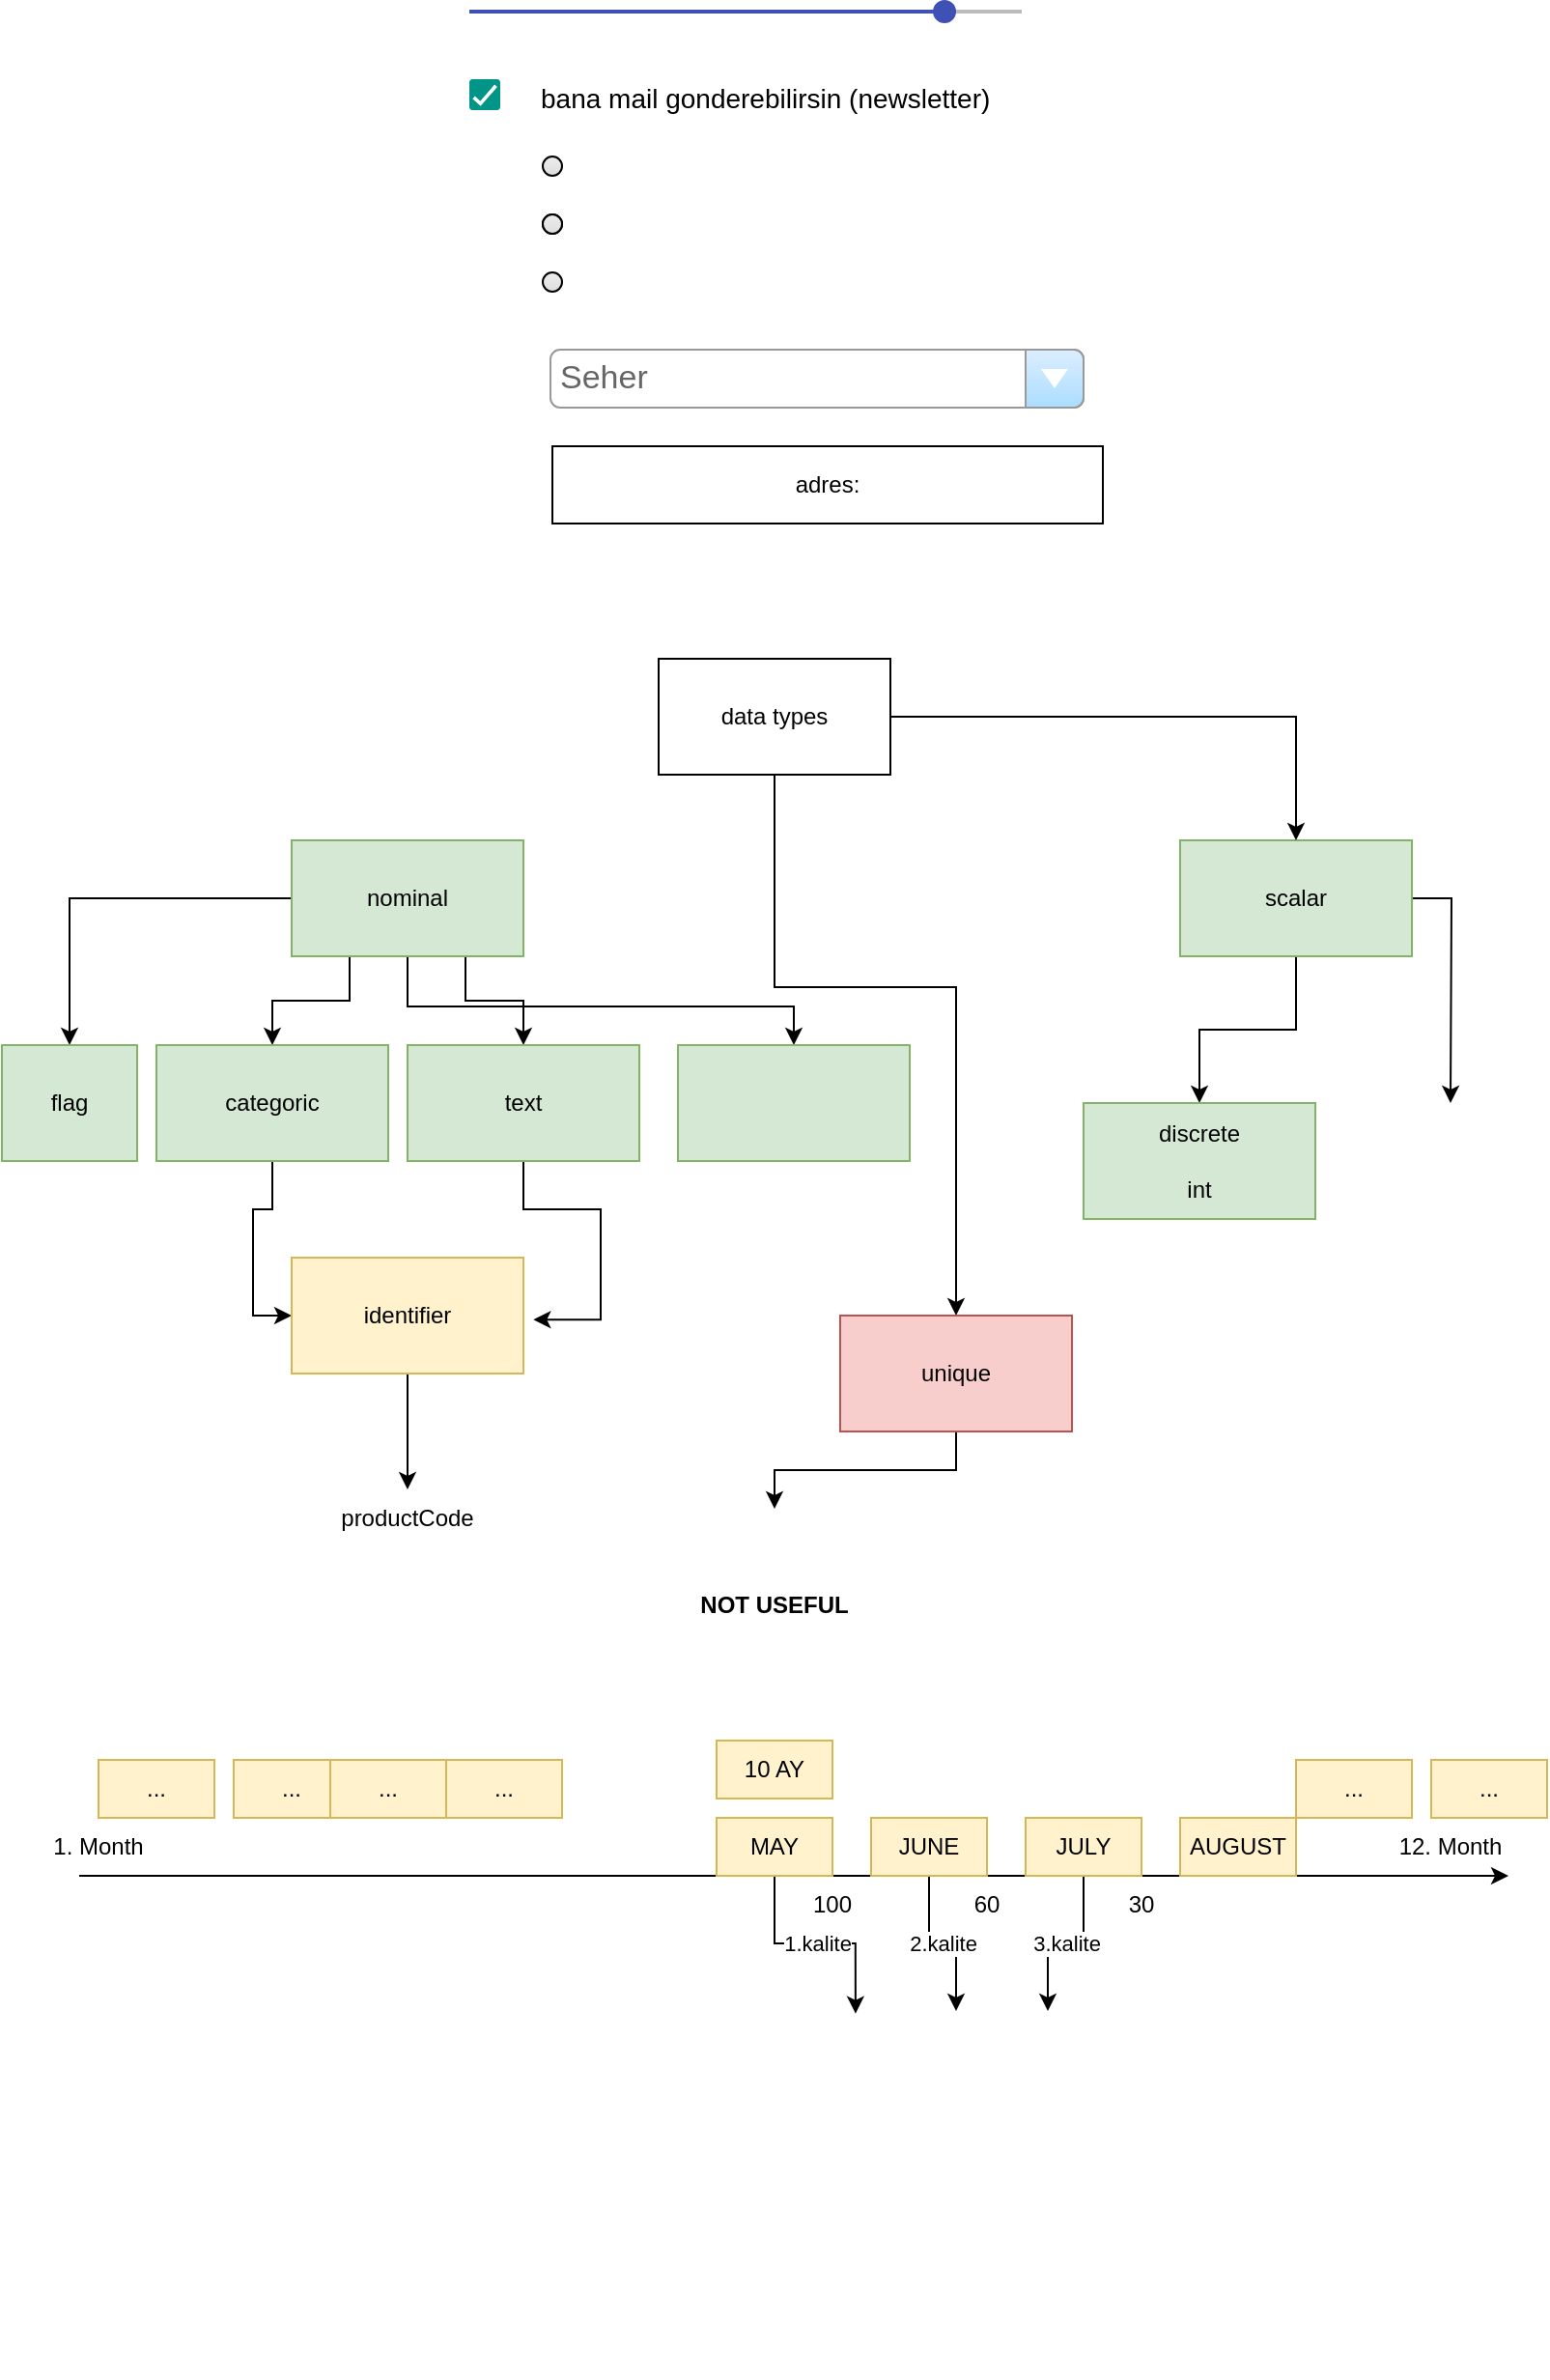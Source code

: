 <mxfile version="21.2.8" type="device">
  <diagram name="Page-1" id="OextRIwjr96wx9zovTPX">
    <mxGraphModel dx="1362" dy="-326" grid="1" gridSize="10" guides="1" tooltips="1" connect="1" arrows="1" fold="1" page="1" pageScale="1" pageWidth="827" pageHeight="1169" math="0" shadow="0">
      <root>
        <mxCell id="0" />
        <mxCell id="1" parent="0" />
        <mxCell id="Yumt4GPHSuuM6BwttOtD-1" value="" style="dashed=0;verticalLabelPosition=bottom;verticalAlign=top;align=center;shape=mxgraph.gmdl.slider2;barPos=86.02;strokeColor=#3F51B5;opacity=100;strokeWidth=2;fillColor=#3F51B5;handleSize=10;shadow=0;html=1;" vertex="1" parent="1">
          <mxGeometry x="252" y="1290" width="286" height="10" as="geometry" />
        </mxCell>
        <mxCell id="Yumt4GPHSuuM6BwttOtD-2" value="" style="dashed=0;labelPosition=right;align=left;shape=mxgraph.gmdl.checkbox;strokeColor=none;fillColor=#009587;strokeWidth=2;aspect=fixed;sketch=0;html=1;" vertex="1" parent="1">
          <mxGeometry x="252" y="1330" width="16" height="16" as="geometry" />
        </mxCell>
        <mxCell id="Yumt4GPHSuuM6BwttOtD-3" value="bana mail gonderebilirsin (newsletter)" style="text;html=1;strokeColor=none;fillColor=none;align=left;verticalAlign=middle;whiteSpace=wrap;rounded=0;fontSize=14;" vertex="1" parent="1">
          <mxGeometry x="287" y="1320" width="293" height="40" as="geometry" />
        </mxCell>
        <mxCell id="Yumt4GPHSuuM6BwttOtD-4" value="" style="html=1;shadow=0;dashed=0;shape=mxgraph.bootstrap.radioButton2;labelPosition=right;verticalLabelPosition=middle;align=left;verticalAlign=middle;gradientColor=#DEDEDE;fillColor=#EDEDED;checked=0;spacing=5;checkedFill=#0085FC;checkedStroke=#ffffff;sketch=0;" vertex="1" parent="1">
          <mxGeometry x="290" y="1370" width="10" height="10" as="geometry" />
        </mxCell>
        <mxCell id="Yumt4GPHSuuM6BwttOtD-5" value="" style="html=1;shadow=0;dashed=0;shape=mxgraph.bootstrap.radioButton2;labelPosition=right;verticalLabelPosition=middle;align=left;verticalAlign=middle;gradientColor=#DEDEDE;fillColor=#EDEDED;checked=0;spacing=5;checkedFill=#0085FC;checkedStroke=#ffffff;sketch=0;" vertex="1" parent="1">
          <mxGeometry x="290" y="1400" width="10" height="10" as="geometry" />
        </mxCell>
        <mxCell id="Yumt4GPHSuuM6BwttOtD-6" value="" style="html=1;shadow=0;dashed=0;shape=mxgraph.bootstrap.radioButton2;labelPosition=right;verticalLabelPosition=middle;align=left;verticalAlign=middle;gradientColor=#DEDEDE;fillColor=#EDEDED;checked=0;spacing=5;checkedFill=#0085FC;checkedStroke=#ffffff;sketch=0;" vertex="1" parent="1">
          <mxGeometry x="290" y="1400" width="10" height="10" as="geometry" />
        </mxCell>
        <mxCell id="Yumt4GPHSuuM6BwttOtD-7" value="" style="html=1;shadow=0;dashed=0;shape=mxgraph.bootstrap.radioButton2;labelPosition=right;verticalLabelPosition=middle;align=left;verticalAlign=middle;gradientColor=#DEDEDE;fillColor=#EDEDED;checked=0;spacing=5;checkedFill=#0085FC;checkedStroke=#ffffff;sketch=0;" vertex="1" parent="1">
          <mxGeometry x="290" y="1430" width="10" height="10" as="geometry" />
        </mxCell>
        <mxCell id="Yumt4GPHSuuM6BwttOtD-8" value="Seher" style="strokeWidth=1;shadow=0;dashed=0;align=center;html=1;shape=mxgraph.mockup.forms.comboBox;strokeColor=#999999;fillColor=#ddeeff;align=left;fillColor2=#aaddff;mainText=;fontColor=#666666;fontSize=17;spacingLeft=3;" vertex="1" parent="1">
          <mxGeometry x="294" y="1470" width="276" height="30" as="geometry" />
        </mxCell>
        <mxCell id="Yumt4GPHSuuM6BwttOtD-9" value="adres:" style="rounded=0;whiteSpace=wrap;html=1;" vertex="1" parent="1">
          <mxGeometry x="295" y="1520" width="285" height="40" as="geometry" />
        </mxCell>
        <mxCell id="Yumt4GPHSuuM6BwttOtD-10" style="edgeStyle=orthogonalEdgeStyle;rounded=0;orthogonalLoop=1;jettySize=auto;html=1;" edge="1" parent="1" source="Yumt4GPHSuuM6BwttOtD-14" target="Yumt4GPHSuuM6BwttOtD-28">
          <mxGeometry relative="1" as="geometry" />
        </mxCell>
        <mxCell id="Yumt4GPHSuuM6BwttOtD-11" style="edgeStyle=orthogonalEdgeStyle;rounded=0;orthogonalLoop=1;jettySize=auto;html=1;exitX=0.25;exitY=1;exitDx=0;exitDy=0;entryX=0.5;entryY=0;entryDx=0;entryDy=0;" edge="1" parent="1" source="Yumt4GPHSuuM6BwttOtD-14" target="Yumt4GPHSuuM6BwttOtD-24">
          <mxGeometry relative="1" as="geometry" />
        </mxCell>
        <mxCell id="Yumt4GPHSuuM6BwttOtD-12" style="edgeStyle=orthogonalEdgeStyle;rounded=0;orthogonalLoop=1;jettySize=auto;html=1;exitX=0.75;exitY=1;exitDx=0;exitDy=0;entryX=0.5;entryY=0;entryDx=0;entryDy=0;" edge="1" parent="1" source="Yumt4GPHSuuM6BwttOtD-14" target="Yumt4GPHSuuM6BwttOtD-22">
          <mxGeometry relative="1" as="geometry" />
        </mxCell>
        <mxCell id="Yumt4GPHSuuM6BwttOtD-13" style="edgeStyle=orthogonalEdgeStyle;rounded=0;orthogonalLoop=1;jettySize=auto;html=1;" edge="1" parent="1" source="Yumt4GPHSuuM6BwttOtD-14" target="Yumt4GPHSuuM6BwttOtD-33">
          <mxGeometry relative="1" as="geometry">
            <Array as="points">
              <mxPoint x="220" y="1810" />
              <mxPoint x="420" y="1810" />
            </Array>
          </mxGeometry>
        </mxCell>
        <mxCell id="Yumt4GPHSuuM6BwttOtD-14" value="nominal" style="rounded=0;whiteSpace=wrap;html=1;fillColor=#d5e8d4;strokeColor=#82b366;" vertex="1" parent="1">
          <mxGeometry x="160" y="1724" width="120" height="60" as="geometry" />
        </mxCell>
        <mxCell id="Yumt4GPHSuuM6BwttOtD-15" style="edgeStyle=orthogonalEdgeStyle;rounded=0;orthogonalLoop=1;jettySize=auto;html=1;entryX=0.5;entryY=0;entryDx=0;entryDy=0;" edge="1" parent="1" source="Yumt4GPHSuuM6BwttOtD-17" target="Yumt4GPHSuuM6BwttOtD-27">
          <mxGeometry relative="1" as="geometry" />
        </mxCell>
        <mxCell id="Yumt4GPHSuuM6BwttOtD-16" style="edgeStyle=orthogonalEdgeStyle;rounded=0;orthogonalLoop=1;jettySize=auto;html=1;entryX=0.5;entryY=0;entryDx=0;entryDy=0;" edge="1" parent="1" source="Yumt4GPHSuuM6BwttOtD-17">
          <mxGeometry relative="1" as="geometry">
            <mxPoint x="760" y="1860" as="targetPoint" />
          </mxGeometry>
        </mxCell>
        <mxCell id="Yumt4GPHSuuM6BwttOtD-17" value="scalar" style="rounded=0;whiteSpace=wrap;html=1;fillColor=#d5e8d4;strokeColor=#82b366;" vertex="1" parent="1">
          <mxGeometry x="620" y="1724" width="120" height="60" as="geometry" />
        </mxCell>
        <mxCell id="Yumt4GPHSuuM6BwttOtD-18" style="edgeStyle=orthogonalEdgeStyle;rounded=0;orthogonalLoop=1;jettySize=auto;html=1;" edge="1" parent="1" source="Yumt4GPHSuuM6BwttOtD-20" target="Yumt4GPHSuuM6BwttOtD-17">
          <mxGeometry relative="1" as="geometry" />
        </mxCell>
        <mxCell id="Yumt4GPHSuuM6BwttOtD-19" style="edgeStyle=orthogonalEdgeStyle;rounded=0;orthogonalLoop=1;jettySize=auto;html=1;entryX=0.5;entryY=0;entryDx=0;entryDy=0;" edge="1" parent="1" source="Yumt4GPHSuuM6BwttOtD-20" target="Yumt4GPHSuuM6BwttOtD-26">
          <mxGeometry relative="1" as="geometry">
            <Array as="points">
              <mxPoint x="410" y="1800" />
              <mxPoint x="504" y="1800" />
            </Array>
          </mxGeometry>
        </mxCell>
        <mxCell id="Yumt4GPHSuuM6BwttOtD-20" value="data types" style="rounded=0;whiteSpace=wrap;html=1;" vertex="1" parent="1">
          <mxGeometry x="350" y="1630" width="120" height="60" as="geometry" />
        </mxCell>
        <mxCell id="Yumt4GPHSuuM6BwttOtD-21" style="edgeStyle=orthogonalEdgeStyle;rounded=0;orthogonalLoop=1;jettySize=auto;html=1;entryX=1.043;entryY=0.535;entryDx=0;entryDy=0;entryPerimeter=0;" edge="1" parent="1" source="Yumt4GPHSuuM6BwttOtD-22" target="Yumt4GPHSuuM6BwttOtD-30">
          <mxGeometry relative="1" as="geometry">
            <Array as="points">
              <mxPoint x="280" y="1915" />
              <mxPoint x="320" y="1915" />
              <mxPoint x="320" y="1972" />
            </Array>
          </mxGeometry>
        </mxCell>
        <mxCell id="Yumt4GPHSuuM6BwttOtD-22" value="text" style="rounded=0;whiteSpace=wrap;html=1;fillColor=#d5e8d4;strokeColor=#82b366;" vertex="1" parent="1">
          <mxGeometry x="220" y="1830" width="120" height="60" as="geometry" />
        </mxCell>
        <mxCell id="Yumt4GPHSuuM6BwttOtD-23" style="edgeStyle=orthogonalEdgeStyle;rounded=0;orthogonalLoop=1;jettySize=auto;html=1;entryX=0;entryY=0.5;entryDx=0;entryDy=0;" edge="1" parent="1" source="Yumt4GPHSuuM6BwttOtD-24" target="Yumt4GPHSuuM6BwttOtD-30">
          <mxGeometry relative="1" as="geometry" />
        </mxCell>
        <mxCell id="Yumt4GPHSuuM6BwttOtD-24" value="categoric" style="rounded=0;whiteSpace=wrap;html=1;fillColor=#d5e8d4;strokeColor=#82b366;" vertex="1" parent="1">
          <mxGeometry x="90" y="1830" width="120" height="60" as="geometry" />
        </mxCell>
        <mxCell id="Yumt4GPHSuuM6BwttOtD-25" style="edgeStyle=orthogonalEdgeStyle;rounded=0;orthogonalLoop=1;jettySize=auto;html=1;entryX=0.5;entryY=0;entryDx=0;entryDy=0;" edge="1" parent="1" source="Yumt4GPHSuuM6BwttOtD-26" target="Yumt4GPHSuuM6BwttOtD-31">
          <mxGeometry relative="1" as="geometry" />
        </mxCell>
        <mxCell id="Yumt4GPHSuuM6BwttOtD-26" value="unique" style="rounded=0;whiteSpace=wrap;html=1;fillColor=#f8cecc;strokeColor=#b85450;" vertex="1" parent="1">
          <mxGeometry x="444" y="1970" width="120" height="60" as="geometry" />
        </mxCell>
        <mxCell id="Yumt4GPHSuuM6BwttOtD-27" value="discrete&lt;br&gt;&lt;br&gt;int" style="rounded=0;whiteSpace=wrap;html=1;fillColor=#d5e8d4;strokeColor=#82b366;" vertex="1" parent="1">
          <mxGeometry x="570" y="1860" width="120" height="60" as="geometry" />
        </mxCell>
        <mxCell id="Yumt4GPHSuuM6BwttOtD-28" value="flag" style="rounded=0;whiteSpace=wrap;html=1;fillColor=#d5e8d4;strokeColor=#82b366;" vertex="1" parent="1">
          <mxGeometry x="10" y="1830" width="70" height="60" as="geometry" />
        </mxCell>
        <mxCell id="Yumt4GPHSuuM6BwttOtD-29" style="edgeStyle=orthogonalEdgeStyle;rounded=0;orthogonalLoop=1;jettySize=auto;html=1;" edge="1" parent="1" source="Yumt4GPHSuuM6BwttOtD-30" target="Yumt4GPHSuuM6BwttOtD-32">
          <mxGeometry relative="1" as="geometry" />
        </mxCell>
        <mxCell id="Yumt4GPHSuuM6BwttOtD-30" value="identifier" style="rounded=0;whiteSpace=wrap;html=1;fillColor=#fff2cc;strokeColor=#d6b656;" vertex="1" parent="1">
          <mxGeometry x="160" y="1940" width="120" height="60" as="geometry" />
        </mxCell>
        <mxCell id="Yumt4GPHSuuM6BwttOtD-31" value="NOT USEFUL" style="text;html=1;strokeColor=none;fillColor=none;align=center;verticalAlign=middle;whiteSpace=wrap;rounded=0;fontStyle=1" vertex="1" parent="1">
          <mxGeometry x="340" y="2070" width="140" height="100" as="geometry" />
        </mxCell>
        <mxCell id="Yumt4GPHSuuM6BwttOtD-32" value="productCode" style="text;html=1;strokeColor=none;fillColor=none;align=center;verticalAlign=middle;whiteSpace=wrap;rounded=0;" vertex="1" parent="1">
          <mxGeometry x="135" y="2060" width="170" height="30" as="geometry" />
        </mxCell>
        <mxCell id="Yumt4GPHSuuM6BwttOtD-33" value="" style="rounded=0;whiteSpace=wrap;html=1;fillColor=#d5e8d4;strokeColor=#82b366;" vertex="1" parent="1">
          <mxGeometry x="360" y="1830" width="120" height="60" as="geometry" />
        </mxCell>
        <mxCell id="Yumt4GPHSuuM6BwttOtD-34" value="" style="endArrow=classic;html=1;rounded=0;" edge="1" parent="1">
          <mxGeometry width="50" height="50" relative="1" as="geometry">
            <mxPoint x="50" y="2260" as="sourcePoint" />
            <mxPoint x="790" y="2260" as="targetPoint" />
          </mxGeometry>
        </mxCell>
        <mxCell id="Yumt4GPHSuuM6BwttOtD-35" value="1. Month" style="text;html=1;strokeColor=none;fillColor=none;align=center;verticalAlign=middle;whiteSpace=wrap;rounded=0;" vertex="1" parent="1">
          <mxGeometry x="30" y="2230" width="60" height="30" as="geometry" />
        </mxCell>
        <mxCell id="Yumt4GPHSuuM6BwttOtD-36" value="12. Month" style="text;html=1;strokeColor=none;fillColor=none;align=center;verticalAlign=middle;whiteSpace=wrap;rounded=0;" vertex="1" parent="1">
          <mxGeometry x="730" y="2230" width="60" height="30" as="geometry" />
        </mxCell>
        <mxCell id="Yumt4GPHSuuM6BwttOtD-37" value="1.kalite" style="edgeStyle=orthogonalEdgeStyle;rounded=0;orthogonalLoop=1;jettySize=auto;html=1;entryX=0.226;entryY=0.007;entryDx=0;entryDy=0;entryPerimeter=0;" edge="1" parent="1" source="Yumt4GPHSuuM6BwttOtD-38" target="Yumt4GPHSuuM6BwttOtD-43">
          <mxGeometry relative="1" as="geometry" />
        </mxCell>
        <mxCell id="Yumt4GPHSuuM6BwttOtD-38" value="MAY" style="text;html=1;strokeColor=#d6b656;fillColor=#fff2cc;align=center;verticalAlign=middle;whiteSpace=wrap;rounded=0;" vertex="1" parent="1">
          <mxGeometry x="380" y="2230" width="60" height="30" as="geometry" />
        </mxCell>
        <mxCell id="Yumt4GPHSuuM6BwttOtD-39" value="2.kalite" style="edgeStyle=orthogonalEdgeStyle;rounded=0;orthogonalLoop=1;jettySize=auto;html=1;entryX=0.5;entryY=0;entryDx=0;entryDy=0;" edge="1" parent="1" source="Yumt4GPHSuuM6BwttOtD-40" target="Yumt4GPHSuuM6BwttOtD-43">
          <mxGeometry relative="1" as="geometry" />
        </mxCell>
        <mxCell id="Yumt4GPHSuuM6BwttOtD-40" value="JUNE" style="text;html=1;strokeColor=#d6b656;fillColor=#fff2cc;align=center;verticalAlign=middle;whiteSpace=wrap;rounded=0;" vertex="1" parent="1">
          <mxGeometry x="460" y="2230" width="60" height="30" as="geometry" />
        </mxCell>
        <mxCell id="Yumt4GPHSuuM6BwttOtD-41" value="3.kalite" style="edgeStyle=orthogonalEdgeStyle;rounded=0;orthogonalLoop=1;jettySize=auto;html=1;entryX=0.75;entryY=0;entryDx=0;entryDy=0;" edge="1" parent="1" source="Yumt4GPHSuuM6BwttOtD-42" target="Yumt4GPHSuuM6BwttOtD-43">
          <mxGeometry x="-0.002" relative="1" as="geometry">
            <mxPoint as="offset" />
          </mxGeometry>
        </mxCell>
        <mxCell id="Yumt4GPHSuuM6BwttOtD-42" value="JULY" style="text;html=1;strokeColor=#d6b656;fillColor=#fff2cc;align=center;verticalAlign=middle;whiteSpace=wrap;rounded=0;" vertex="1" parent="1">
          <mxGeometry x="540" y="2230" width="60" height="30" as="geometry" />
        </mxCell>
        <mxCell id="Yumt4GPHSuuM6BwttOtD-43" value="" style="shape=image;verticalLabelPosition=bottom;labelBackgroundColor=default;verticalAlign=top;aspect=fixed;imageAspect=0;image=https://productimages.hepsiburada.net/s/204/1500/110000178280971.jpg;" vertex="1" parent="1">
          <mxGeometry x="409" y="2330" width="190" height="190" as="geometry" />
        </mxCell>
        <mxCell id="Yumt4GPHSuuM6BwttOtD-44" value="AUGUST" style="text;html=1;strokeColor=#d6b656;fillColor=#fff2cc;align=center;verticalAlign=middle;whiteSpace=wrap;rounded=0;" vertex="1" parent="1">
          <mxGeometry x="620" y="2230" width="60" height="30" as="geometry" />
        </mxCell>
        <mxCell id="Yumt4GPHSuuM6BwttOtD-45" value="..." style="text;html=1;strokeColor=#d6b656;fillColor=#fff2cc;align=center;verticalAlign=middle;whiteSpace=wrap;rounded=0;" vertex="1" parent="1">
          <mxGeometry x="680" y="2200" width="60" height="30" as="geometry" />
        </mxCell>
        <mxCell id="Yumt4GPHSuuM6BwttOtD-46" value="..." style="text;html=1;strokeColor=#d6b656;fillColor=#fff2cc;align=center;verticalAlign=middle;whiteSpace=wrap;rounded=0;" vertex="1" parent="1">
          <mxGeometry x="750" y="2200" width="60" height="30" as="geometry" />
        </mxCell>
        <mxCell id="Yumt4GPHSuuM6BwttOtD-47" value="..." style="text;html=1;strokeColor=#d6b656;fillColor=#fff2cc;align=center;verticalAlign=middle;whiteSpace=wrap;rounded=0;" vertex="1" parent="1">
          <mxGeometry x="60" y="2200" width="60" height="30" as="geometry" />
        </mxCell>
        <mxCell id="Yumt4GPHSuuM6BwttOtD-48" value="..." style="text;html=1;strokeColor=#d6b656;fillColor=#fff2cc;align=center;verticalAlign=middle;whiteSpace=wrap;rounded=0;" vertex="1" parent="1">
          <mxGeometry x="130" y="2200" width="60" height="30" as="geometry" />
        </mxCell>
        <mxCell id="Yumt4GPHSuuM6BwttOtD-49" value="..." style="text;html=1;strokeColor=#d6b656;fillColor=#fff2cc;align=center;verticalAlign=middle;whiteSpace=wrap;rounded=0;" vertex="1" parent="1">
          <mxGeometry x="180" y="2200" width="60" height="30" as="geometry" />
        </mxCell>
        <mxCell id="Yumt4GPHSuuM6BwttOtD-50" value="..." style="text;html=1;strokeColor=#d6b656;fillColor=#fff2cc;align=center;verticalAlign=middle;whiteSpace=wrap;rounded=0;" vertex="1" parent="1">
          <mxGeometry x="240" y="2200" width="60" height="30" as="geometry" />
        </mxCell>
        <mxCell id="Yumt4GPHSuuM6BwttOtD-51" value="10 AY" style="text;html=1;strokeColor=#d6b656;fillColor=#fff2cc;align=center;verticalAlign=middle;whiteSpace=wrap;rounded=0;" vertex="1" parent="1">
          <mxGeometry x="380" y="2190" width="60" height="30" as="geometry" />
        </mxCell>
        <mxCell id="Yumt4GPHSuuM6BwttOtD-52" value="100" style="text;html=1;strokeColor=none;fillColor=none;align=center;verticalAlign=middle;whiteSpace=wrap;rounded=0;" vertex="1" parent="1">
          <mxGeometry x="410" y="2260" width="60" height="30" as="geometry" />
        </mxCell>
        <mxCell id="Yumt4GPHSuuM6BwttOtD-53" value="60" style="text;html=1;strokeColor=none;fillColor=none;align=center;verticalAlign=middle;whiteSpace=wrap;rounded=0;" vertex="1" parent="1">
          <mxGeometry x="490" y="2260" width="60" height="30" as="geometry" />
        </mxCell>
        <mxCell id="Yumt4GPHSuuM6BwttOtD-54" value="30" style="text;html=1;strokeColor=none;fillColor=none;align=center;verticalAlign=middle;whiteSpace=wrap;rounded=0;" vertex="1" parent="1">
          <mxGeometry x="570" y="2260" width="60" height="30" as="geometry" />
        </mxCell>
      </root>
    </mxGraphModel>
  </diagram>
</mxfile>
